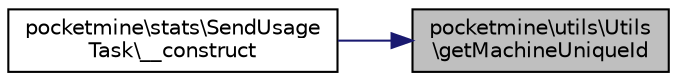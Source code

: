 digraph "pocketmine\utils\Utils\getMachineUniqueId"
{
 // INTERACTIVE_SVG=YES
 // LATEX_PDF_SIZE
  edge [fontname="Helvetica",fontsize="10",labelfontname="Helvetica",labelfontsize="10"];
  node [fontname="Helvetica",fontsize="10",shape=record];
  rankdir="RL";
  Node1 [label="pocketmine\\utils\\Utils\l\\getMachineUniqueId",height=0.2,width=0.4,color="black", fillcolor="grey75", style="filled", fontcolor="black",tooltip=" "];
  Node1 -> Node2 [dir="back",color="midnightblue",fontsize="10",style="solid",fontname="Helvetica"];
  Node2 [label="pocketmine\\stats\\SendUsage\lTask\\__construct",height=0.2,width=0.4,color="black", fillcolor="white", style="filled",URL="$df/d2c/classpocketmine_1_1stats_1_1_send_usage_task.html#ad947e698302d120097b81c11169dfdb3",tooltip=" "];
}
